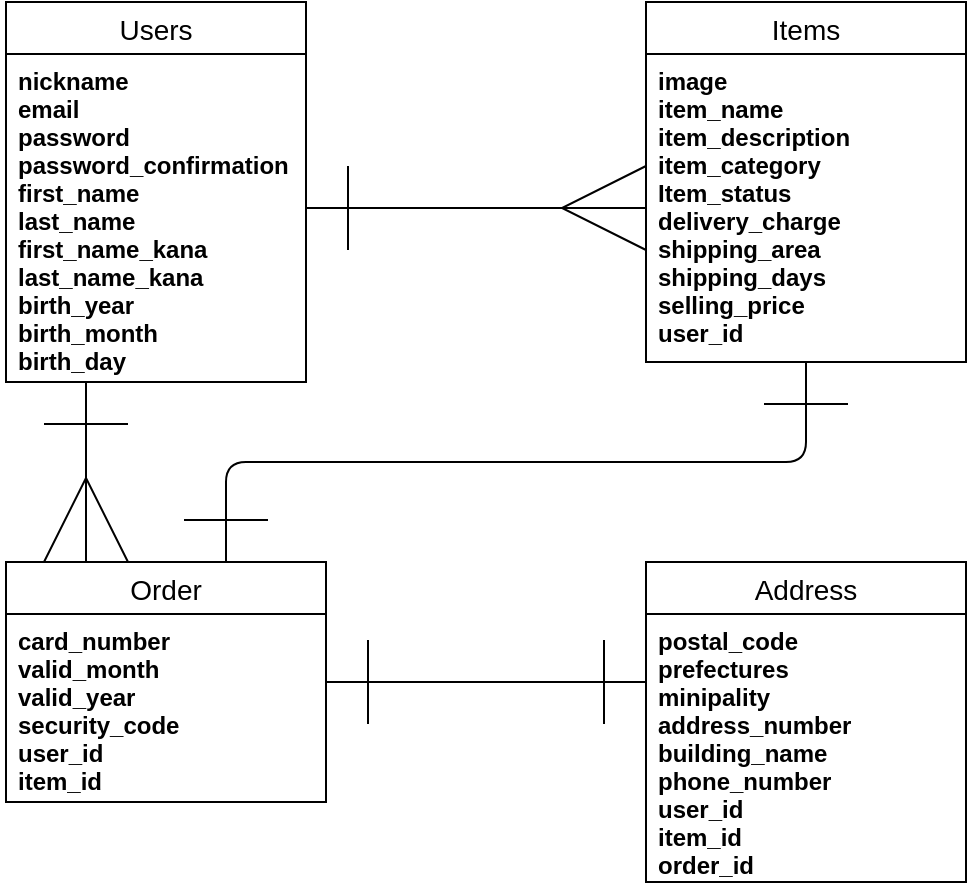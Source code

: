 <mxfile>
    <diagram id="6E-pz1tlGqwiXt3kfTuY" name="ページ1">
        <mxGraphModel dx="613" dy="511" grid="1" gridSize="10" guides="1" tooltips="1" connect="1" arrows="1" fold="0" page="1" pageScale="1" pageWidth="827" pageHeight="1169" math="0" shadow="0">
            <root>
                <mxCell id="0"/>
                <mxCell id="1" parent="0"/>
                <mxCell id="15" value="Users" style="swimlane;fontStyle=0;childLayout=stackLayout;horizontal=1;startSize=26;horizontalStack=0;resizeParent=1;resizeParentMax=0;resizeLast=0;collapsible=1;marginBottom=0;align=center;fontSize=14;" vertex="1" parent="1">
                    <mxGeometry x="220" y="440" width="150" height="190" as="geometry"/>
                </mxCell>
                <mxCell id="16" value="nickname&#10;email&#10;password&#10;password_confirmation&#10;first_name&#10;last_name&#10;first_name_kana&#10;last_name_kana&#10;birth_year&#10;birth_month&#10;birth_day" style="text;strokeColor=none;spacingLeft=4;spacingRight=4;overflow=hidden;rotatable=0;points=[[0,0.5],[1,0.5]];portConstraint=eastwest;fontSize=12;align=left;verticalAlign=top;fontStyle=1;spacing=2;labelBackgroundColor=none;" vertex="1" parent="15">
                    <mxGeometry y="26" width="150" height="164" as="geometry"/>
                </mxCell>
                <mxCell id="19" value="Items" style="swimlane;fontStyle=0;childLayout=stackLayout;horizontal=1;startSize=26;horizontalStack=0;resizeParent=1;resizeParentMax=0;resizeLast=0;collapsible=1;marginBottom=0;align=center;fontSize=14;" vertex="1" parent="1">
                    <mxGeometry x="540" y="440" width="160" height="180" as="geometry"/>
                </mxCell>
                <mxCell id="22" value="image&#10;item_name&#10;item_description&#10;item_category&#10;Item_status&#10;delivery_charge&#10;shipping_area&#10;shipping_days&#10;selling_price&#10;user_id" style="text;strokeColor=none;spacingLeft=4;spacingRight=4;overflow=hidden;rotatable=0;points=[[0,0.5],[1,0.5]];portConstraint=eastwest;fontSize=12;align=left;fontStyle=1;" vertex="1" parent="19">
                    <mxGeometry y="26" width="160" height="154" as="geometry"/>
                </mxCell>
                <mxCell id="33" value="" style="edgeStyle=orthogonalEdgeStyle;rounded=0;orthogonalLoop=1;jettySize=auto;html=1;startArrow=ERone;startFill=0;endSize=40;endArrow=ERone;endFill=0;startSize=40;" edge="1" parent="1" source="24" target="29">
                    <mxGeometry relative="1" as="geometry">
                        <Array as="points">
                            <mxPoint x="490" y="780"/>
                            <mxPoint x="490" y="780"/>
                        </Array>
                    </mxGeometry>
                </mxCell>
                <mxCell id="24" value="Address" style="swimlane;fontStyle=0;childLayout=stackLayout;horizontal=1;startSize=26;horizontalStack=0;resizeParent=1;resizeParentMax=0;resizeLast=0;collapsible=1;marginBottom=0;align=center;fontSize=14;" vertex="1" parent="1">
                    <mxGeometry x="540" y="720" width="160" height="160" as="geometry"/>
                </mxCell>
                <mxCell id="27" value="postal_code&#10;prefectures&#10;minipality&#10;address_number&#10;building_name&#10;phone_number&#10;user_id&#10;item_id&#10;order_id&#10;" style="text;strokeColor=none;spacingLeft=4;spacingRight=4;overflow=hidden;rotatable=0;points=[[0,0.5],[1,0.5]];portConstraint=eastwest;fontSize=12;fontStyle=1;" vertex="1" parent="24">
                    <mxGeometry y="26" width="160" height="134" as="geometry"/>
                </mxCell>
                <mxCell id="45" style="edgeStyle=orthogonalEdgeStyle;curved=0;rounded=1;sketch=0;orthogonalLoop=1;jettySize=auto;html=1;startArrow=ERmany;startFill=0;startSize=40;endArrow=ERone;endFill=0;endSize=40;" edge="1" parent="1" source="29" target="15">
                    <mxGeometry relative="1" as="geometry">
                        <Array as="points">
                            <mxPoint x="260" y="680"/>
                            <mxPoint x="260" y="680"/>
                        </Array>
                    </mxGeometry>
                </mxCell>
                <mxCell id="49" style="edgeStyle=orthogonalEdgeStyle;curved=0;rounded=1;sketch=0;orthogonalLoop=1;jettySize=auto;html=1;startArrow=ERone;startFill=0;startSize=40;endArrow=ERone;endFill=0;endSize=40;" edge="1" parent="1" source="29" target="19">
                    <mxGeometry relative="1" as="geometry">
                        <Array as="points">
                            <mxPoint x="330" y="670"/>
                            <mxPoint x="620" y="670"/>
                        </Array>
                    </mxGeometry>
                </mxCell>
                <mxCell id="29" value="Order" style="swimlane;fontStyle=0;childLayout=stackLayout;horizontal=1;startSize=26;horizontalStack=0;resizeParent=1;resizeParentMax=0;resizeLast=0;collapsible=1;marginBottom=0;align=center;fontSize=14;" vertex="1" parent="1">
                    <mxGeometry x="220" y="720" width="160" height="120" as="geometry"/>
                </mxCell>
                <mxCell id="30" value="card_number&#10;valid_month&#10;valid_year&#10;security_code&#10;user_id&#10;item_id" style="text;strokeColor=none;spacingLeft=4;spacingRight=4;overflow=hidden;rotatable=0;points=[[0,0.5],[1,0.5]];portConstraint=eastwest;fontSize=12;fontStyle=1;" vertex="1" parent="29">
                    <mxGeometry y="26" width="160" height="94" as="geometry"/>
                </mxCell>
                <mxCell id="48" style="edgeStyle=orthogonalEdgeStyle;curved=0;rounded=1;sketch=0;orthogonalLoop=1;jettySize=auto;html=1;exitX=0;exitY=0.5;exitDx=0;exitDy=0;startArrow=ERmany;startFill=0;startSize=40;endArrow=ERone;endFill=0;endSize=40;" edge="1" parent="1" source="22" target="15">
                    <mxGeometry relative="1" as="geometry">
                        <Array as="points">
                            <mxPoint x="420" y="543"/>
                            <mxPoint x="420" y="543"/>
                        </Array>
                    </mxGeometry>
                </mxCell>
            </root>
        </mxGraphModel>
    </diagram>
</mxfile>